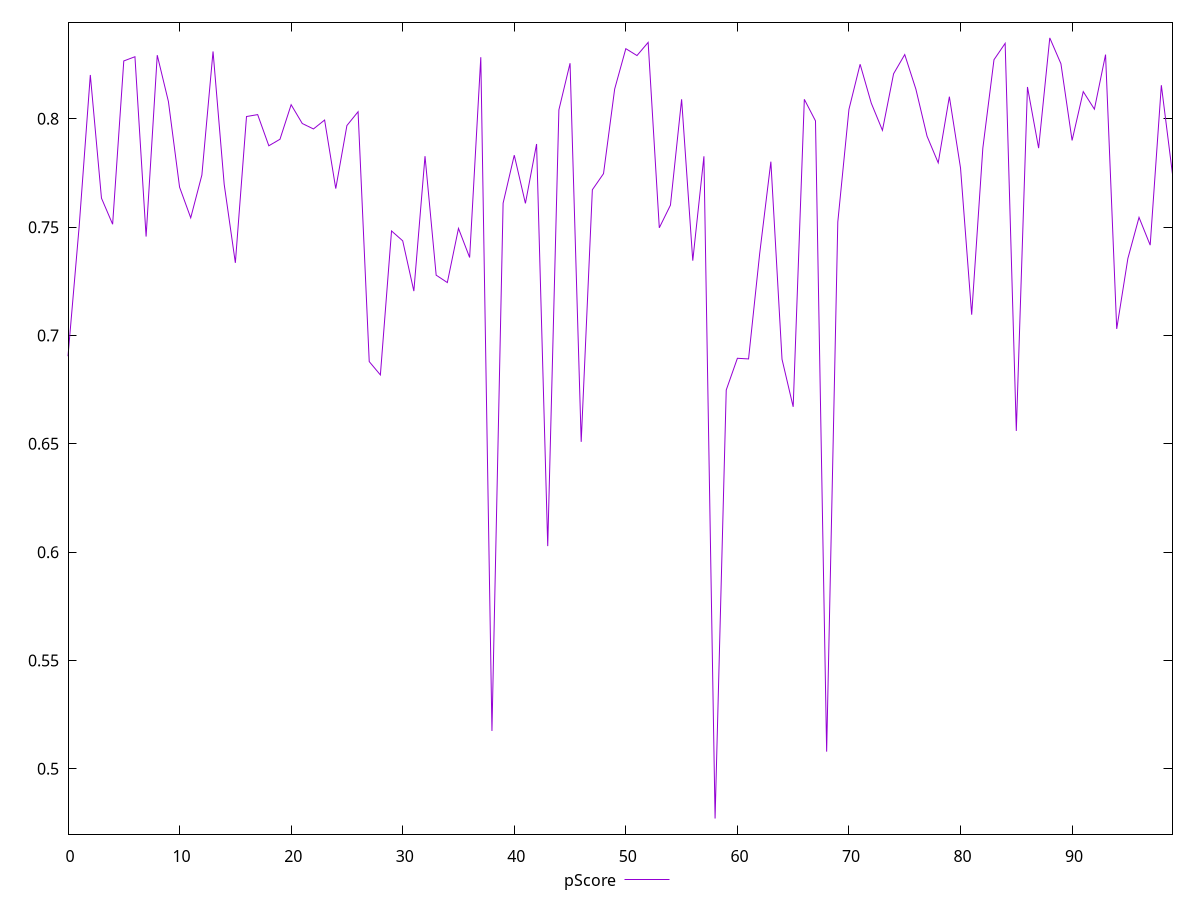 reset

$pScore <<EOF
0 0.6904364752705768
1 0.7503195477650788
2 0.8202580372572691
3 0.7633962209008908
4 0.7513508270289926
5 0.826726192676243
6 0.8286639687331904
7 0.7456605929096483
8 0.8293903310337525
9 0.8079937929646865
10 0.768481733381802
11 0.7543203461291259
12 0.7740756353504056
13 0.8311162930890081
14 0.7697687378570202
15 0.7335362752698076
16 0.8010679936202642
17 0.8019575752233707
18 0.7875699082078674
19 0.7905811334124313
20 0.8065248987820994
21 0.7978353069062426
22 0.7953371013509906
23 0.7994485927215776
24 0.76779818869186
25 0.7969205121848275
26 0.8032871715697186
27 0.687961266658915
28 0.681801448436566
29 0.7482505577686329
30 0.7437033410146277
31 0.7204967159383345
32 0.7827764696984728
33 0.7278431313984879
34 0.7244398144982003
35 0.749438142952524
36 0.736002799011426
37 0.8284557643415112
38 0.5174970372988753
39 0.7610885915457926
40 0.7832197803238701
41 0.7609911011134821
42 0.7883881460168354
43 0.6028006840115505
44 0.8041415741780141
45 0.8256649676963528
46 0.6509125874475026
47 0.7672657300930905
48 0.7747079182786445
49 0.8137761995363336
50 0.8323859986656551
51 0.8292122634276733
52 0.8352853712705373
53 0.7497112838043651
54 0.7601699157322022
55 0.8090307345026525
56 0.7345471077691057
57 0.7827113824805106
58 0.47706802518651625
59 0.6748403160582928
60 0.6894899979766695
61 0.6891909884723149
62 0.7379052177269363
63 0.7802375789283049
64 0.6890545240382682
65 0.667085455255034
66 0.8090090380942796
67 0.799060659036599
68 0.5079274560893641
69 0.7524049212550556
70 0.804390465953811
71 0.8252064086091877
72 0.8072418589340805
73 0.79470092023266
74 0.8208022588371383
75 0.8296620474181341
76 0.8136760536441654
77 0.7919949335716412
78 0.77969724437658
79 0.8102283000007824
80 0.7773226490400951
81 0.7095966465105978
82 0.7864937737922545
83 0.8272925856454596
84 0.8348394587288528
85 0.6559588872987121
86 0.8147034280204313
87 0.7864805099896989
88 0.8373568251847654
89 0.8254318132964542
90 0.7900383367537354
91 0.8125660355881036
92 0.8044649351187172
93 0.8296506801765351
94 0.7030525443409434
95 0.7355614491248906
96 0.7545228634812249
97 0.7417117466149328
98 0.8155218143229197
99 0.7744394173377835
EOF

set key outside below
set xrange [0:99]
set yrange [0.4698622491865513:0.8445626011847304]
set trange [0.4698622491865513:0.8445626011847304]
set terminal svg size 640, 500 enhanced background rgb 'white'
set output "report_00013_2021-02-09T12-04-24.940Z/interactive/samples/pages+cached+noadtech+nomedia+nocss/pScore/values.svg"

plot $pScore title "pScore" with line

reset
